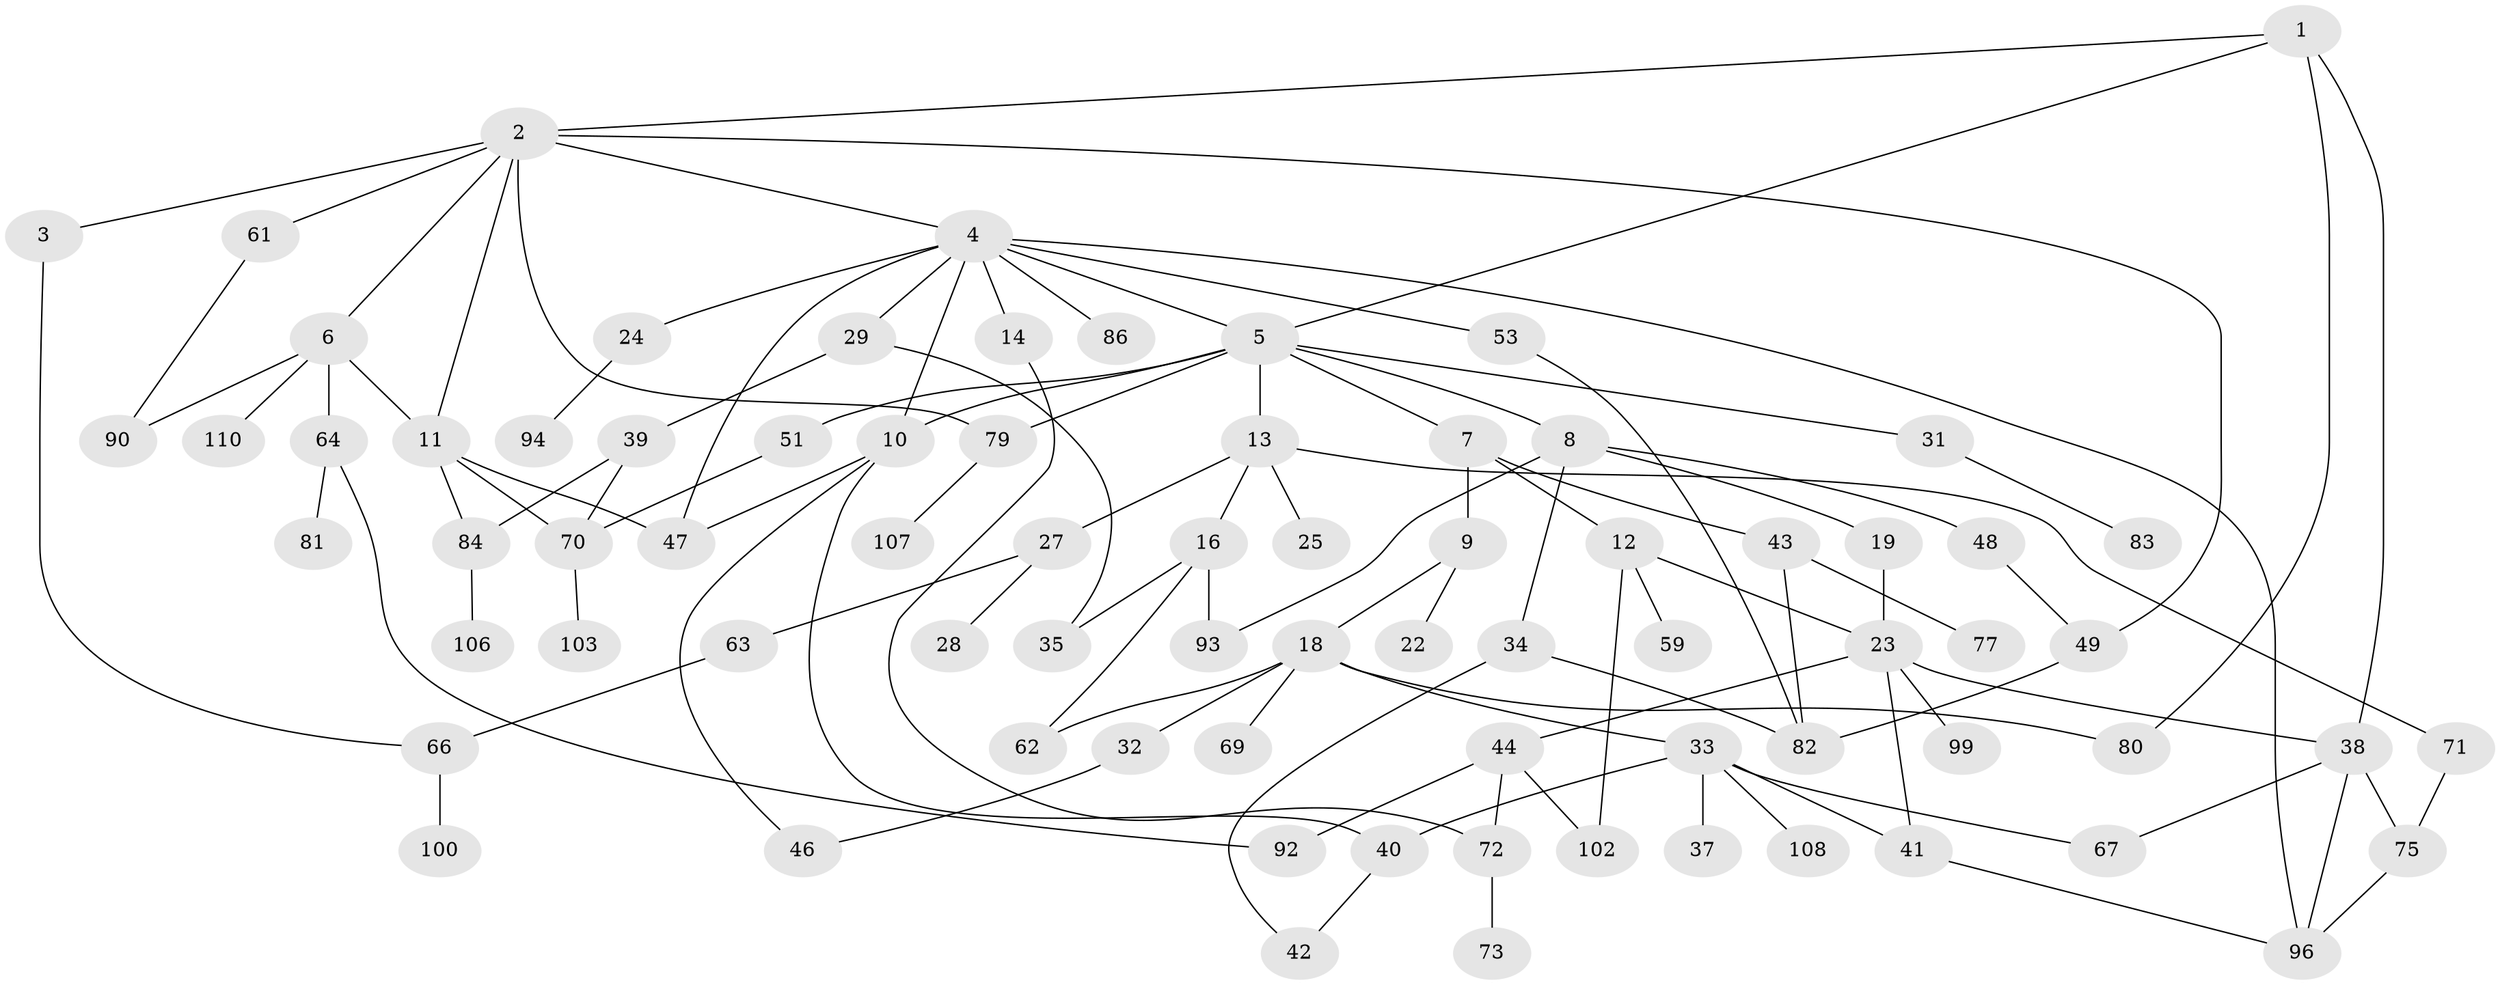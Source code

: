 // original degree distribution, {4: 0.07272727272727272, 8: 0.00909090909090909, 2: 0.34545454545454546, 5: 0.06363636363636363, 10: 0.00909090909090909, 6: 0.01818181818181818, 3: 0.21818181818181817, 7: 0.01818181818181818, 1: 0.24545454545454545}
// Generated by graph-tools (version 1.1) at 2025/10/02/27/25 16:10:51]
// undirected, 77 vertices, 109 edges
graph export_dot {
graph [start="1"]
  node [color=gray90,style=filled];
  1;
  2 [super="+15"];
  3 [super="+20"];
  4 [super="+21"];
  5 [super="+87"];
  6 [super="+17"];
  7;
  8 [super="+30"];
  9;
  10 [super="+74"];
  11 [super="+60"];
  12 [super="+89"];
  13;
  14 [super="+88"];
  16;
  18 [super="+26"];
  19;
  22;
  23 [super="+55"];
  24 [super="+52"];
  25;
  27;
  28 [super="+78"];
  29;
  31;
  32;
  33 [super="+36"];
  34 [super="+45"];
  35;
  37;
  38 [super="+54"];
  39 [super="+109"];
  40 [super="+57"];
  41 [super="+91"];
  42;
  43 [super="+68"];
  44 [super="+58"];
  46;
  47 [super="+50"];
  48;
  49 [super="+105"];
  51 [super="+56"];
  53;
  59;
  61;
  62 [super="+76"];
  63;
  64 [super="+65"];
  66;
  67;
  69;
  70 [super="+85"];
  71;
  72;
  73;
  75;
  77;
  79 [super="+104"];
  80;
  81;
  82;
  83;
  84 [super="+95"];
  86;
  90;
  92 [super="+101"];
  93 [super="+97"];
  94;
  96 [super="+98"];
  99;
  100;
  102;
  103;
  106;
  107;
  108;
  110;
  1 -- 2;
  1 -- 5;
  1 -- 38;
  1 -- 80;
  2 -- 3;
  2 -- 4;
  2 -- 6;
  2 -- 61;
  2 -- 49;
  2 -- 11;
  2 -- 79;
  3 -- 66;
  4 -- 14;
  4 -- 53;
  4 -- 5;
  4 -- 96;
  4 -- 86;
  4 -- 24;
  4 -- 10;
  4 -- 29;
  4 -- 47;
  5 -- 7;
  5 -- 8;
  5 -- 10;
  5 -- 13;
  5 -- 31;
  5 -- 51;
  5 -- 79;
  6 -- 11;
  6 -- 64;
  6 -- 90;
  6 -- 110;
  7 -- 9;
  7 -- 12;
  7 -- 43;
  8 -- 19;
  8 -- 34;
  8 -- 48;
  8 -- 93;
  9 -- 18;
  9 -- 22;
  10 -- 46;
  10 -- 47;
  10 -- 40;
  11 -- 47 [weight=2];
  11 -- 70;
  11 -- 84;
  12 -- 59;
  12 -- 102;
  12 -- 23;
  13 -- 16;
  13 -- 25;
  13 -- 27;
  13 -- 71;
  14 -- 72;
  16 -- 62;
  16 -- 93;
  16 -- 35;
  18 -- 32;
  18 -- 33;
  18 -- 80;
  18 -- 69;
  18 -- 62;
  19 -- 23;
  23 -- 44;
  23 -- 99;
  23 -- 38;
  23 -- 41;
  24 -- 94;
  27 -- 28;
  27 -- 63;
  29 -- 35;
  29 -- 39;
  31 -- 83;
  32 -- 46;
  33 -- 67;
  33 -- 37;
  33 -- 40;
  33 -- 41;
  33 -- 108;
  34 -- 82;
  34 -- 42;
  38 -- 75;
  38 -- 67;
  38 -- 96;
  39 -- 70;
  39 -- 84;
  40 -- 42;
  41 -- 96;
  43 -- 82;
  43 -- 77;
  44 -- 72;
  44 -- 102;
  44 -- 92;
  48 -- 49;
  49 -- 82;
  51 -- 70;
  53 -- 82;
  61 -- 90;
  63 -- 66;
  64 -- 81;
  64 -- 92;
  66 -- 100;
  70 -- 103;
  71 -- 75;
  72 -- 73;
  75 -- 96;
  79 -- 107;
  84 -- 106;
}
